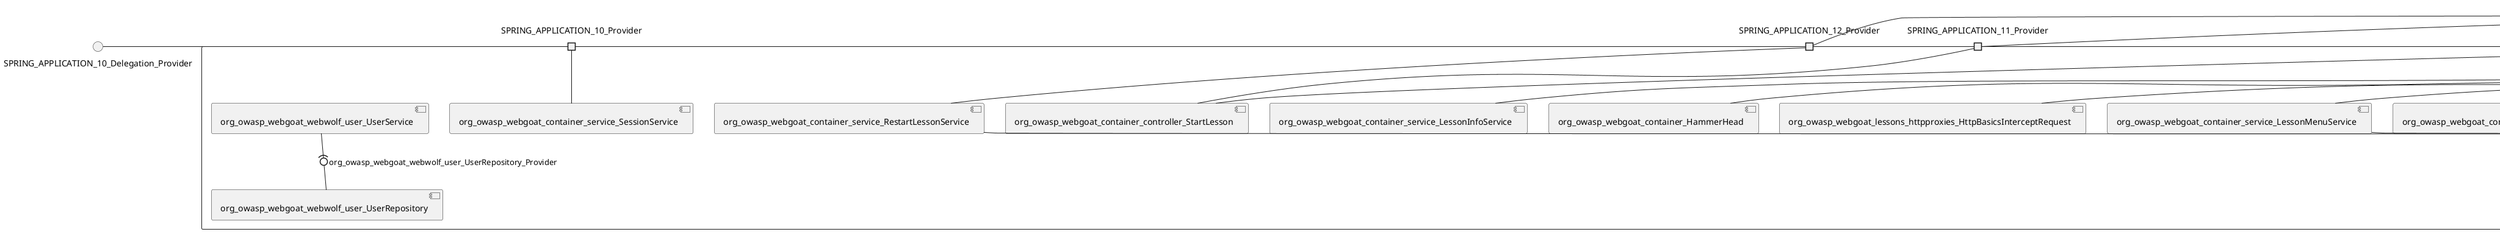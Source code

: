 @startuml
skinparam fixCircleLabelOverlapping true
skinparam componentStyle uml2
() SPRING_APPLICATION_10_Delegation_Provider
() SPRING_APPLICATION_11_Delegation_Provider
() SPRING_APPLICATION_12_Delegation_Provider
() SPRING_APPLICATION_13_Delegation_Provider
() SPRING_APPLICATION_14_Delegation_Provider
() SPRING_APPLICATION_15_Delegation_Provider
() SPRING_APPLICATION_16_Delegation_Provider
() SPRING_APPLICATION_2_Delegation_Provider
() SPRING_APPLICATION_3_Delegation_Provider
() SPRING_APPLICATION_4_Delegation_Provider
() SPRING_APPLICATION_5_Delegation_Provider
() SPRING_APPLICATION_6_Delegation_Provider
() SPRING_APPLICATION_7_Delegation_Provider
() SPRING_APPLICATION_8_Delegation_Provider
() SPRING_APPLICATION_9_Delegation_Provider
() SPRING_APPLICATION_BypassRestrictions_FieldRestrictions_POST_Delegation_Provider
() SPRING_APPLICATION_BypassRestrictions_frontendValidation_POST_Delegation_Provider
() SPRING_APPLICATION_ChromeDevTools_dummy_POST_Delegation_Provider
() SPRING_APPLICATION_ChromeDevTools_network_POST_Delegation_Provider
() SPRING_APPLICATION_CrossSiteScriptingStored_stored_xss_POST_Delegation_Provider
() SPRING_APPLICATION_CrossSiteScriptingStored_stored_xss_follow_up_POST_Delegation_Provider
() SPRING_APPLICATION_CrossSiteScripting_attack1_POST_Delegation_Provider
() SPRING_APPLICATION_CrossSiteScripting_attack3_POST_Delegation_Provider
() SPRING_APPLICATION_CrossSiteScripting_attack4_POST_Delegation_Provider
() SPRING_APPLICATION_CrossSiteScripting_attack5a_GET_Delegation_Provider
() SPRING_APPLICATION_CrossSiteScripting_attack6a_POST_Delegation_Provider
() SPRING_APPLICATION_CrossSiteScripting_dom_follow_up_POST_Delegation_Provider
() SPRING_APPLICATION_CrossSiteScripting_phone_home_xss_POST_Delegation_Provider
() SPRING_APPLICATION_CrossSiteScripting_quiz_GET_POST_Delegation_Provider
() SPRING_APPLICATION_Delegation_Provider
() SPRING_APPLICATION_GET_10_Delegation_Provider
() SPRING_APPLICATION_GET_11_Delegation_Provider
() SPRING_APPLICATION_GET_2_Delegation_Provider
() SPRING_APPLICATION_GET_3_Delegation_Provider
() SPRING_APPLICATION_GET_4_Delegation_Provider
() SPRING_APPLICATION_GET_5_Delegation_Provider
() SPRING_APPLICATION_GET_6_Delegation_Provider
() SPRING_APPLICATION_GET_7_Delegation_Provider
() SPRING_APPLICATION_GET_8_Delegation_Provider
() SPRING_APPLICATION_GET_9_Delegation_Provider
() SPRING_APPLICATION_GET_Delegation_Provider
() SPRING_APPLICATION_HtmlTampering_task_POST_Delegation_Provider
() SPRING_APPLICATION_HttpBasics_attack1_POST_Delegation_Provider
() SPRING_APPLICATION_HttpBasics_attack2_POST_Delegation_Provider
() SPRING_APPLICATION_IDOR_diff_attributes_POST_Delegation_Provider
() SPRING_APPLICATION_IDOR_login_POST_Delegation_Provider
() SPRING_APPLICATION_IDOR_profile_alt_path_POST_Delegation_Provider
() SPRING_APPLICATION_InsecureDeserialization_task_POST_Delegation_Provider
() SPRING_APPLICATION_InsecureLogin_Delegation_Provider
() SPRING_APPLICATION_JWT_decode_POST_Delegation_Provider
() SPRING_APPLICATION_JWT_jku_Delegation_Provider
() SPRING_APPLICATION_JWT_kid_Delegation_Provider
() SPRING_APPLICATION_JWT_quiz_GET_POST_Delegation_Provider
() SPRING_APPLICATION_JWT_refresh_Delegation_Provider
() SPRING_APPLICATION_JWT_secret_POST_Delegation_Provider
() SPRING_APPLICATION_JWT_votings_Delegation_Provider
() SPRING_APPLICATION_LogSpoofing_log_bleeding_POST_Delegation_Provider
() SPRING_APPLICATION_LogSpoofing_log_spoofing_POST_Delegation_Provider
() SPRING_APPLICATION_POST_10_Delegation_Provider
() SPRING_APPLICATION_POST_11_Delegation_Provider
() SPRING_APPLICATION_POST_12_Delegation_Provider
() SPRING_APPLICATION_POST_13_Delegation_Provider
() SPRING_APPLICATION_POST_14_Delegation_Provider
() SPRING_APPLICATION_POST_15_Delegation_Provider
() SPRING_APPLICATION_POST_16_Delegation_Provider
() SPRING_APPLICATION_POST_17_Delegation_Provider
() SPRING_APPLICATION_POST_18_Delegation_Provider
() SPRING_APPLICATION_POST_2_Delegation_Provider
() SPRING_APPLICATION_POST_3_Delegation_Provider
() SPRING_APPLICATION_POST_4_Delegation_Provider
() SPRING_APPLICATION_POST_5_Delegation_Provider
() SPRING_APPLICATION_POST_6_Delegation_Provider
() SPRING_APPLICATION_POST_7_Delegation_Provider
() SPRING_APPLICATION_POST_8_Delegation_Provider
() SPRING_APPLICATION_POST_9_Delegation_Provider
() SPRING_APPLICATION_POST_Delegation_Provider
() SPRING_APPLICATION_PUT_Delegation_Provider
() SPRING_APPLICATION_PasswordReset_ForgotPassword_create_password_reset_link_POST_Delegation_Provider
() SPRING_APPLICATION_PasswordReset_SecurityQuestions_POST_Delegation_Provider
() SPRING_APPLICATION_PasswordReset_reset_Delegation_Provider
() SPRING_APPLICATION_PasswordReset_simple_mail_reset_POST_Delegation_Provider
() SPRING_APPLICATION_PathTraversal_profile_picture_GET_Delegation_Provider
() SPRING_APPLICATION_PathTraversal_profile_picture_fix_GET_Delegation_Provider
() SPRING_APPLICATION_PathTraversal_profile_upload_POST_Delegation_Provider
() SPRING_APPLICATION_PathTraversal_profile_upload_fix_POST_Delegation_Provider
() SPRING_APPLICATION_PathTraversal_profile_upload_remove_user_input_POST_Delegation_Provider
() SPRING_APPLICATION_PathTraversal_random_POST_Delegation_Provider
() SPRING_APPLICATION_PathTraversal_random_picture_GET_Delegation_Provider
() SPRING_APPLICATION_PathTraversal_zip_slip_Delegation_Provider
() SPRING_APPLICATION_SSRF_task1_POST_Delegation_Provider
() SPRING_APPLICATION_SSRF_task2_POST_Delegation_Provider
() SPRING_APPLICATION_SecurePasswords_assignment_POST_Delegation_Provider
() SPRING_APPLICATION_SqlInjectionAdvanced_attack6a_POST_Delegation_Provider
() SPRING_APPLICATION_SqlInjectionAdvanced_attack6b_POST_Delegation_Provider
() SPRING_APPLICATION_SqlInjectionAdvanced_challenge_Login_POST_Delegation_Provider
() SPRING_APPLICATION_SqlInjectionAdvanced_challenge_PUT_Delegation_Provider
() SPRING_APPLICATION_SqlInjectionAdvanced_quiz_GET_POST_Delegation_Provider
() SPRING_APPLICATION_SqlInjectionMitigations_attack10a_POST_Delegation_Provider
() SPRING_APPLICATION_SqlInjectionMitigations_attack10b_POST_Delegation_Provider
() SPRING_APPLICATION_SqlInjectionMitigations_attack12a_POST_Delegation_Provider
() SPRING_APPLICATION_SqlInjectionMitigations_servers_GET_Delegation_Provider
() SPRING_APPLICATION_SqlInjection_assignment5a_POST_Delegation_Provider
() SPRING_APPLICATION_SqlInjection_assignment5b_POST_Delegation_Provider
() SPRING_APPLICATION_SqlInjection_attack10_POST_Delegation_Provider
() SPRING_APPLICATION_SqlInjection_attack2_POST_Delegation_Provider
() SPRING_APPLICATION_SqlInjection_attack3_POST_Delegation_Provider
() SPRING_APPLICATION_SqlInjection_attack4_POST_Delegation_Provider
() SPRING_APPLICATION_SqlInjection_attack5_POST_Delegation_Provider
() SPRING_APPLICATION_SqlInjection_attack8_POST_Delegation_Provider
() SPRING_APPLICATION_SqlInjection_attack9_POST_Delegation_Provider
() SPRING_APPLICATION_SqlOnlyInputValidationOnKeywords_attack_POST_Delegation_Provider
() SPRING_APPLICATION_SqlOnlyInputValidation_attack_POST_Delegation_Provider
() SPRING_APPLICATION_VulnerableComponents_attack1_POST_Delegation_Provider
() SPRING_APPLICATION_WebWolf_GET_Delegation_Provider
() SPRING_APPLICATION_WebWolf_landing_Delegation_Provider
() SPRING_APPLICATION_WebWolf_mail_Delegation_Provider
() SPRING_APPLICATION_challenge_1_POST_Delegation_Provider
() SPRING_APPLICATION_challenge_5_POST_Delegation_Provider
() SPRING_APPLICATION_challenge_7_Delegation_Provider
() SPRING_APPLICATION_challenge_8_Delegation_Provider
() SPRING_APPLICATION_challenge_logo_Delegation_Provider
() SPRING_APPLICATION_cia_quiz_GET_POST_Delegation_Provider
() SPRING_APPLICATION_clientSideFiltering_attack1_POST_Delegation_Provider
() SPRING_APPLICATION_clientSideFiltering_challenge_store_coupons_GET_Delegation_Provider
() SPRING_APPLICATION_clientSideFiltering_getItForFree_POST_Delegation_Provider
() SPRING_APPLICATION_clientSideFiltering_salaries_GET_Delegation_Provider
() SPRING_APPLICATION_crypto_encoding_basic_auth_POST_Delegation_Provider
() SPRING_APPLICATION_crypto_encoding_xor_POST_Delegation_Provider
() SPRING_APPLICATION_crypto_hashing_POST_Delegation_Provider
() SPRING_APPLICATION_crypto_secure_defaults_POST_Delegation_Provider
() SPRING_APPLICATION_crypto_signing_verify_POST_Delegation_Provider
() SPRING_APPLICATION_csrf_feedback_message_POST_Delegation_Provider
() SPRING_APPLICATION_csrf_review_POST_Delegation_Provider
() SPRING_APPLICATION_files_GET_Delegation_Provider
() SPRING_APPLICATION_fileupload_POST_Delegation_Provider
() SPRING_APPLICATION_jwt_Delegation_Provider
() SPRING_APPLICATION_landing_Delegation_Provider
() SPRING_APPLICATION_lesson_template_Delegation_Provider
() SPRING_APPLICATION_login_oauth_mvc_GET_Delegation_Provider
() SPRING_APPLICATION_mail_DELETE_GET_POST_Delegation_Provider
() SPRING_APPLICATION_register_mvc_POST_Delegation_Provider
() SPRING_APPLICATION_registration_GET_Delegation_Provider
() SPRING_APPLICATION_requests_GET_Delegation_Provider
() SPRING_APPLICATION_scoreboard_data_GET_Delegation_Provider
() SPRING_APPLICATION_server_directory_GET_Delegation_Provider
() SPRING_APPLICATION_service_debug_labels_mvc_Delegation_Provider
() SPRING_APPLICATION_service_lessonoverview_mvc_Delegation_Provider
() SPRING_APPLICATION_xxe_comments_GET_Delegation_Provider
rectangle System {
[org_owasp_webgoat_container_HammerHead] [[webgoat-webgoat.repository#_EUyLSk4aEe-JDIL3HMVwCQ]]
[org_owasp_webgoat_container_WebWolfRedirect] [[webgoat-webgoat.repository#_EUyLSk4aEe-JDIL3HMVwCQ]]
[org_owasp_webgoat_container_controller_StartLesson] [[webgoat-webgoat.repository#_EUyLSk4aEe-JDIL3HMVwCQ]]
[org_owasp_webgoat_container_controller_Welcome] [[webgoat-webgoat.repository#_EUyLSk4aEe-JDIL3HMVwCQ]]
[org_owasp_webgoat_container_i18n_PluginMessages_Provider] [[webgoat-webgoat.repository#_EUyLSk4aEe-JDIL3HMVwCQ]]
[org_owasp_webgoat_container_report_ReportCardController] [[webgoat-webgoat.repository#_EUyLSk4aEe-JDIL3HMVwCQ]]
[org_owasp_webgoat_container_service_EnvironmentService] [[webgoat-webgoat.repository#_EUyLSk4aEe-JDIL3HMVwCQ]]
[org_owasp_webgoat_container_service_HintService] [[webgoat-webgoat.repository#_EUyLSk4aEe-JDIL3HMVwCQ]]
[org_owasp_webgoat_container_service_LabelDebugService] [[webgoat-webgoat.repository#_EUyLSk4aEe-JDIL3HMVwCQ]]
[org_owasp_webgoat_container_service_LabelService] [[webgoat-webgoat.repository#_EUyLSk4aEe-JDIL3HMVwCQ]]
[org_owasp_webgoat_container_service_LessonInfoService] [[webgoat-webgoat.repository#_EUyLSk4aEe-JDIL3HMVwCQ]]
[org_owasp_webgoat_container_service_LessonMenuService] [[webgoat-webgoat.repository#_EUyLSk4aEe-JDIL3HMVwCQ]]
[org_owasp_webgoat_container_service_LessonProgressService] [[webgoat-webgoat.repository#_EUyLSk4aEe-JDIL3HMVwCQ]]
[org_owasp_webgoat_container_service_LessonTitleService] [[webgoat-webgoat.repository#_EUyLSk4aEe-JDIL3HMVwCQ]]
[org_owasp_webgoat_container_service_RestartLessonService] [[webgoat-webgoat.repository#_EUyLSk4aEe-JDIL3HMVwCQ]]
[org_owasp_webgoat_container_service_SessionService] [[webgoat-webgoat.repository#_EUyLSk4aEe-JDIL3HMVwCQ]]
[org_owasp_webgoat_container_session_UserSessionData_Provider] [[webgoat-webgoat.repository#_EUyLSk4aEe-JDIL3HMVwCQ]]
[org_owasp_webgoat_container_session_WebSession_Provider] [[webgoat-webgoat.repository#_EUyLSk4aEe-JDIL3HMVwCQ]]
[org_owasp_webgoat_container_users_RegistrationController] [[webgoat-webgoat.repository#_EUyLSk4aEe-JDIL3HMVwCQ]]
[org_owasp_webgoat_container_users_Scoreboard] [[webgoat-webgoat.repository#_EUyLSk4aEe-JDIL3HMVwCQ]]
[org_owasp_webgoat_container_users_UserProgressRepository] [[webgoat-webgoat.repository#_EUyLSk4aEe-JDIL3HMVwCQ]]
[org_owasp_webgoat_container_users_UserRepository] [[webgoat-webgoat.repository#_EUyLSk4aEe-JDIL3HMVwCQ]]
[org_owasp_webgoat_container_users_UserService] [[webgoat-webgoat.repository#_EUyLSk4aEe-JDIL3HMVwCQ]]
[org_owasp_webgoat_lessons_authbypass_VerifyAccount] [[webgoat-webgoat.repository#_EUyLSk4aEe-JDIL3HMVwCQ]]
[org_owasp_webgoat_lessons_bypassrestrictions_BypassRestrictionsFieldRestrictions] [[webgoat-webgoat.repository#_EUyLSk4aEe-JDIL3HMVwCQ]]
[org_owasp_webgoat_lessons_bypassrestrictions_BypassRestrictionsFrontendValidation] [[webgoat-webgoat.repository#_EUyLSk4aEe-JDIL3HMVwCQ]]
[org_owasp_webgoat_lessons_challenges_FlagController] [[webgoat-webgoat.repository#_EUyLSk4aEe-JDIL3HMVwCQ]]
[org_owasp_webgoat_lessons_challenges_challenge1_Assignment1] [[webgoat-webgoat.repository#_EUyLSk4aEe-JDIL3HMVwCQ]]
[org_owasp_webgoat_lessons_challenges_challenge1_ImageServlet] [[webgoat-webgoat.repository#_EUyLSk4aEe-JDIL3HMVwCQ]]
[org_owasp_webgoat_lessons_challenges_challenge5_Assignment5] [[webgoat-webgoat.repository#_EUyLSk4aEe-JDIL3HMVwCQ]]
[org_owasp_webgoat_lessons_challenges_challenge7_Assignment7] [[webgoat-webgoat.repository#_EUyLSk4aEe-JDIL3HMVwCQ]]
[org_owasp_webgoat_lessons_challenges_challenge8_Assignment8] [[webgoat-webgoat.repository#_EUyLSk4aEe-JDIL3HMVwCQ]]
[org_owasp_webgoat_lessons_chromedevtools_NetworkDummy] [[webgoat-webgoat.repository#_EUyLSk4aEe-JDIL3HMVwCQ]]
[org_owasp_webgoat_lessons_chromedevtools_NetworkLesson] [[webgoat-webgoat.repository#_EUyLSk4aEe-JDIL3HMVwCQ]]
[org_owasp_webgoat_lessons_cia_CIAQuiz] [[webgoat-webgoat.repository#_EUyLSk4aEe-JDIL3HMVwCQ]]
[org_owasp_webgoat_lessons_clientsidefiltering_ClientSideFilteringAssignment] [[webgoat-webgoat.repository#_EUyLSk4aEe-JDIL3HMVwCQ]]
[org_owasp_webgoat_lessons_clientsidefiltering_ClientSideFilteringFreeAssignment] [[webgoat-webgoat.repository#_EUyLSk4aEe-JDIL3HMVwCQ]]
[org_owasp_webgoat_lessons_clientsidefiltering_Salaries] [[webgoat-webgoat.repository#_EUyLSk4aEe-JDIL3HMVwCQ]]
[org_owasp_webgoat_lessons_clientsidefiltering_ShopEndpoint] [[webgoat-webgoat.repository#_EUyLSk4aEe-JDIL3HMVwCQ]]
[org_owasp_webgoat_lessons_cryptography_EncodingAssignment] [[webgoat-webgoat.repository#_EUyLSk4aEe-JDIL3HMVwCQ]]
[org_owasp_webgoat_lessons_cryptography_HashingAssignment] [[webgoat-webgoat.repository#_EUyLSk4aEe-JDIL3HMVwCQ]]
[org_owasp_webgoat_lessons_cryptography_SecureDefaultsAssignment] [[webgoat-webgoat.repository#_EUyLSk4aEe-JDIL3HMVwCQ]]
[org_owasp_webgoat_lessons_cryptography_SigningAssignment] [[webgoat-webgoat.repository#_EUyLSk4aEe-JDIL3HMVwCQ]]
[org_owasp_webgoat_lessons_cryptography_XOREncodingAssignment] [[webgoat-webgoat.repository#_EUyLSk4aEe-JDIL3HMVwCQ]]
[org_owasp_webgoat_lessons_csrf_CSRFConfirmFlag1] [[webgoat-webgoat.repository#_EUyLSk4aEe-JDIL3HMVwCQ]]
[org_owasp_webgoat_lessons_csrf_CSRFFeedback] [[webgoat-webgoat.repository#_EUyLSk4aEe-JDIL3HMVwCQ]]
[org_owasp_webgoat_lessons_csrf_CSRFGetFlag] [[webgoat-webgoat.repository#_EUyLSk4aEe-JDIL3HMVwCQ]]
[org_owasp_webgoat_lessons_csrf_CSRFLogin] [[webgoat-webgoat.repository#_EUyLSk4aEe-JDIL3HMVwCQ]]
[org_owasp_webgoat_lessons_csrf_ForgedReviews] [[webgoat-webgoat.repository#_EUyLSk4aEe-JDIL3HMVwCQ]]
[org_owasp_webgoat_lessons_csrf_ObjectMapper_Provider] [[webgoat-webgoat.repository#_EUyLSk4aEe-JDIL3HMVwCQ]]
[org_owasp_webgoat_lessons_deserialization_InsecureDeserializationTask] [[webgoat-webgoat.repository#_EUyLSk4aEe-JDIL3HMVwCQ]]
[org_owasp_webgoat_lessons_hijacksession_HijackSessionAssignment] [[webgoat-webgoat.repository#_EUyLSk4aEe-JDIL3HMVwCQ]]
[org_owasp_webgoat_lessons_hijacksession_cas_HijackSessionAuthenticationProvider] [[webgoat-webgoat.repository#_EUyLSk4aEe-JDIL3HMVwCQ]]
[org_owasp_webgoat_lessons_htmltampering_HtmlTamperingTask] [[webgoat-webgoat.repository#_EUyLSk4aEe-JDIL3HMVwCQ]]
[org_owasp_webgoat_lessons_httpbasics_HttpBasicsLesson] [[webgoat-webgoat.repository#_EUyLSk4aEe-JDIL3HMVwCQ]]
[org_owasp_webgoat_lessons_httpbasics_HttpBasicsQuiz] [[webgoat-webgoat.repository#_EUyLSk4aEe-JDIL3HMVwCQ]]
[org_owasp_webgoat_lessons_httpproxies_HttpBasicsInterceptRequest] [[webgoat-webgoat.repository#_EUyLSk4aEe-JDIL3HMVwCQ]]
[org_owasp_webgoat_lessons_idor_IDORDiffAttributes] [[webgoat-webgoat.repository#_EUyLSk4aEe-JDIL3HMVwCQ]]
[org_owasp_webgoat_lessons_idor_IDOREditOtherProfile] [[webgoat-webgoat.repository#_EUyLSk4aEe-JDIL3HMVwCQ]]
[org_owasp_webgoat_lessons_idor_IDORLogin] [[webgoat-webgoat.repository#_EUyLSk4aEe-JDIL3HMVwCQ]]
[org_owasp_webgoat_lessons_idor_IDORViewOtherProfile] [[webgoat-webgoat.repository#_EUyLSk4aEe-JDIL3HMVwCQ]]
[org_owasp_webgoat_lessons_idor_IDORViewOwnProfile] [[webgoat-webgoat.repository#_EUyLSk4aEe-JDIL3HMVwCQ]]
[org_owasp_webgoat_lessons_idor_IDORViewOwnProfileAltUrl] [[webgoat-webgoat.repository#_EUyLSk4aEe-JDIL3HMVwCQ]]
[org_owasp_webgoat_lessons_insecurelogin_InsecureLoginTask] [[webgoat-webgoat.repository#_EUyLSk4aEe-JDIL3HMVwCQ]]
[org_owasp_webgoat_lessons_jwt_JWTDecodeEndpoint] [[webgoat-webgoat.repository#_EUyLSk4aEe-JDIL3HMVwCQ]]
[org_owasp_webgoat_lessons_jwt_JWTQuiz] [[webgoat-webgoat.repository#_EUyLSk4aEe-JDIL3HMVwCQ]]
[org_owasp_webgoat_lessons_jwt_JWTRefreshEndpoint] [[webgoat-webgoat.repository#_EUyLSk4aEe-JDIL3HMVwCQ]]
[org_owasp_webgoat_lessons_jwt_JWTSecretKeyEndpoint] [[webgoat-webgoat.repository#_EUyLSk4aEe-JDIL3HMVwCQ]]
[org_owasp_webgoat_lessons_jwt_JWTVotesEndpoint] [[webgoat-webgoat.repository#_EUyLSk4aEe-JDIL3HMVwCQ]]
[org_owasp_webgoat_lessons_jwt_claimmisuse_JWTHeaderJKUEndpoint] [[webgoat-webgoat.repository#_EUyLSk4aEe-JDIL3HMVwCQ]]
[org_owasp_webgoat_lessons_jwt_claimmisuse_JWTHeaderKIDEndpoint] [[webgoat-webgoat.repository#_EUyLSk4aEe-JDIL3HMVwCQ]]
[org_owasp_webgoat_lessons_lessontemplate_SampleAttack] [[webgoat-webgoat.repository#_EUyLSk4aEe-JDIL3HMVwCQ]]
[org_owasp_webgoat_lessons_logging_LogBleedingTask] [[webgoat-webgoat.repository#_EUyLSk4aEe-JDIL3HMVwCQ]]
[org_owasp_webgoat_lessons_logging_LogSpoofingTask] [[webgoat-webgoat.repository#_EUyLSk4aEe-JDIL3HMVwCQ]]
[org_owasp_webgoat_lessons_missingac_MissingFunctionACHiddenMenus] [[webgoat-webgoat.repository#_EUyLSk4aEe-JDIL3HMVwCQ]]
[org_owasp_webgoat_lessons_missingac_MissingFunctionACUsers] [[webgoat-webgoat.repository#_EUyLSk4aEe-JDIL3HMVwCQ]]
[org_owasp_webgoat_lessons_missingac_MissingFunctionACYourHash] [[webgoat-webgoat.repository#_EUyLSk4aEe-JDIL3HMVwCQ]]
[org_owasp_webgoat_lessons_missingac_MissingFunctionACYourHashAdmin] [[webgoat-webgoat.repository#_EUyLSk4aEe-JDIL3HMVwCQ]]
[org_owasp_webgoat_lessons_passwordreset_QuestionsAssignment] [[webgoat-webgoat.repository#_EUyLSk4aEe-JDIL3HMVwCQ]]
[org_owasp_webgoat_lessons_passwordreset_ResetLinkAssignment] [[webgoat-webgoat.repository#_EUyLSk4aEe-JDIL3HMVwCQ]]
[org_owasp_webgoat_lessons_passwordreset_ResetLinkAssignmentForgotPassword] [[webgoat-webgoat.repository#_EUyLSk4aEe-JDIL3HMVwCQ]]
[org_owasp_webgoat_lessons_passwordreset_SecurityQuestionAssignment] [[webgoat-webgoat.repository#_EUyLSk4aEe-JDIL3HMVwCQ]]
[org_owasp_webgoat_lessons_passwordreset_SimpleMailAssignment] [[webgoat-webgoat.repository#_EUyLSk4aEe-JDIL3HMVwCQ]]
[org_owasp_webgoat_lessons_passwordreset_TriedQuestions] [[webgoat-webgoat.repository#_EUyLSk4aEe-JDIL3HMVwCQ]]
[org_owasp_webgoat_lessons_pathtraversal_ProfileUpload] [[webgoat-webgoat.repository#_EUyLSk4aEe-JDIL3HMVwCQ]]
[org_owasp_webgoat_lessons_pathtraversal_ProfileUploadFix] [[webgoat-webgoat.repository#_EUyLSk4aEe-JDIL3HMVwCQ]]
[org_owasp_webgoat_lessons_pathtraversal_ProfileUploadRemoveUserInput] [[webgoat-webgoat.repository#_EUyLSk4aEe-JDIL3HMVwCQ]]
[org_owasp_webgoat_lessons_pathtraversal_ProfileUploadRetrieval] [[webgoat-webgoat.repository#_EUyLSk4aEe-JDIL3HMVwCQ]]
[org_owasp_webgoat_lessons_pathtraversal_ProfileZipSlip] [[webgoat-webgoat.repository#_EUyLSk4aEe-JDIL3HMVwCQ]]
[org_owasp_webgoat_lessons_securepasswords_SecurePasswordsAssignment] [[webgoat-webgoat.repository#_EUyLSk4aEe-JDIL3HMVwCQ]]
[org_owasp_webgoat_lessons_spoofcookie_SpoofCookieAssignment] [[webgoat-webgoat.repository#_EUyLSk4aEe-JDIL3HMVwCQ]]
[org_owasp_webgoat_lessons_sqlinjection_advanced_SqlInjectionChallenge] [[webgoat-webgoat.repository#_EUyLSk4aEe-JDIL3HMVwCQ]]
[org_owasp_webgoat_lessons_sqlinjection_advanced_SqlInjectionChallengeLogin] [[webgoat-webgoat.repository#_EUyLSk4aEe-JDIL3HMVwCQ]]
[org_owasp_webgoat_lessons_sqlinjection_advanced_SqlInjectionLesson6a] [[webgoat-webgoat.repository#_EUyLSk4aEe-JDIL3HMVwCQ]]
[org_owasp_webgoat_lessons_sqlinjection_advanced_SqlInjectionLesson6b] [[webgoat-webgoat.repository#_EUyLSk4aEe-JDIL3HMVwCQ]]
[org_owasp_webgoat_lessons_sqlinjection_advanced_SqlInjectionQuiz] [[webgoat-webgoat.repository#_EUyLSk4aEe-JDIL3HMVwCQ]]
[org_owasp_webgoat_lessons_sqlinjection_introduction_SqlInjectionLesson10] [[webgoat-webgoat.repository#_EUyLSk4aEe-JDIL3HMVwCQ]]
[org_owasp_webgoat_lessons_sqlinjection_introduction_SqlInjectionLesson2] [[webgoat-webgoat.repository#_EUyLSk4aEe-JDIL3HMVwCQ]]
[org_owasp_webgoat_lessons_sqlinjection_introduction_SqlInjectionLesson3] [[webgoat-webgoat.repository#_EUyLSk4aEe-JDIL3HMVwCQ]]
[org_owasp_webgoat_lessons_sqlinjection_introduction_SqlInjectionLesson4] [[webgoat-webgoat.repository#_EUyLSk4aEe-JDIL3HMVwCQ]]
[org_owasp_webgoat_lessons_sqlinjection_introduction_SqlInjectionLesson5] [[webgoat-webgoat.repository#_EUyLSk4aEe-JDIL3HMVwCQ]]
[org_owasp_webgoat_lessons_sqlinjection_introduction_SqlInjectionLesson5a] [[webgoat-webgoat.repository#_EUyLSk4aEe-JDIL3HMVwCQ]]
[org_owasp_webgoat_lessons_sqlinjection_introduction_SqlInjectionLesson5b] [[webgoat-webgoat.repository#_EUyLSk4aEe-JDIL3HMVwCQ]]
[org_owasp_webgoat_lessons_sqlinjection_introduction_SqlInjectionLesson8] [[webgoat-webgoat.repository#_EUyLSk4aEe-JDIL3HMVwCQ]]
[org_owasp_webgoat_lessons_sqlinjection_introduction_SqlInjectionLesson9] [[webgoat-webgoat.repository#_EUyLSk4aEe-JDIL3HMVwCQ]]
[org_owasp_webgoat_lessons_sqlinjection_mitigation_Servers] [[webgoat-webgoat.repository#_EUyLSk4aEe-JDIL3HMVwCQ]]
[org_owasp_webgoat_lessons_sqlinjection_mitigation_SqlInjectionLesson10a] [[webgoat-webgoat.repository#_EUyLSk4aEe-JDIL3HMVwCQ]]
[org_owasp_webgoat_lessons_sqlinjection_mitigation_SqlInjectionLesson10b] [[webgoat-webgoat.repository#_EUyLSk4aEe-JDIL3HMVwCQ]]
[org_owasp_webgoat_lessons_sqlinjection_mitigation_SqlInjectionLesson13] [[webgoat-webgoat.repository#_EUyLSk4aEe-JDIL3HMVwCQ]]
[org_owasp_webgoat_lessons_sqlinjection_mitigation_SqlOnlyInputValidation] [[webgoat-webgoat.repository#_EUyLSk4aEe-JDIL3HMVwCQ]]
[org_owasp_webgoat_lessons_sqlinjection_mitigation_SqlOnlyInputValidationOnKeywords] [[webgoat-webgoat.repository#_EUyLSk4aEe-JDIL3HMVwCQ]]
[org_owasp_webgoat_lessons_ssrf_SSRFTask1] [[webgoat-webgoat.repository#_EUyLSk4aEe-JDIL3HMVwCQ]]
[org_owasp_webgoat_lessons_ssrf_SSRFTask2] [[webgoat-webgoat.repository#_EUyLSk4aEe-JDIL3HMVwCQ]]
[org_owasp_webgoat_lessons_vulnerablecomponents_VulnerableComponentsLesson] [[webgoat-webgoat.repository#_EUyLSk4aEe-JDIL3HMVwCQ]]
[org_owasp_webgoat_lessons_webwolfintroduction_LandingAssignment] [[webgoat-webgoat.repository#_EUyLSk4aEe-JDIL3HMVwCQ]]
[org_owasp_webgoat_lessons_webwolfintroduction_MailAssignment] [[webgoat-webgoat.repository#_EUyLSk4aEe-JDIL3HMVwCQ]]
[org_owasp_webgoat_lessons_xss_CrossSiteScriptingLesson1] [[webgoat-webgoat.repository#_EUyLSk4aEe-JDIL3HMVwCQ]]
[org_owasp_webgoat_lessons_xss_CrossSiteScriptingLesson3] [[webgoat-webgoat.repository#_EUyLSk4aEe-JDIL3HMVwCQ]]
[org_owasp_webgoat_lessons_xss_CrossSiteScriptingLesson4] [[webgoat-webgoat.repository#_EUyLSk4aEe-JDIL3HMVwCQ]]
[org_owasp_webgoat_lessons_xss_CrossSiteScriptingLesson5a] [[webgoat-webgoat.repository#_EUyLSk4aEe-JDIL3HMVwCQ]]
[org_owasp_webgoat_lessons_xss_CrossSiteScriptingLesson6a] [[webgoat-webgoat.repository#_EUyLSk4aEe-JDIL3HMVwCQ]]
[org_owasp_webgoat_lessons_xss_CrossSiteScriptingQuiz] [[webgoat-webgoat.repository#_EUyLSk4aEe-JDIL3HMVwCQ]]
[org_owasp_webgoat_lessons_xss_DOMCrossSiteScripting] [[webgoat-webgoat.repository#_EUyLSk4aEe-JDIL3HMVwCQ]]
[org_owasp_webgoat_lessons_xss_DOMCrossSiteScriptingVerifier] [[webgoat-webgoat.repository#_EUyLSk4aEe-JDIL3HMVwCQ]]
[org_owasp_webgoat_lessons_xss_stored_StoredCrossSiteScriptingVerifier] [[webgoat-webgoat.repository#_EUyLSk4aEe-JDIL3HMVwCQ]]
[org_owasp_webgoat_lessons_xss_stored_StoredXssComments] [[webgoat-webgoat.repository#_EUyLSk4aEe-JDIL3HMVwCQ]]
[org_owasp_webgoat_lessons_xxe_BlindSendFileAssignment] [[webgoat-webgoat.repository#_EUyLSk4aEe-JDIL3HMVwCQ]]
[org_owasp_webgoat_lessons_xxe_CommentsCache] [[webgoat-webgoat.repository#_EUyLSk4aEe-JDIL3HMVwCQ]]
[org_owasp_webgoat_lessons_xxe_CommentsEndpoint] [[webgoat-webgoat.repository#_EUyLSk4aEe-JDIL3HMVwCQ]]
[org_owasp_webgoat_lessons_xxe_ContentTypeAssignment] [[webgoat-webgoat.repository#_EUyLSk4aEe-JDIL3HMVwCQ]]
[org_owasp_webgoat_lessons_xxe_SimpleXXE] [[webgoat-webgoat.repository#_EUyLSk4aEe-JDIL3HMVwCQ]]
[org_owasp_webgoat_webwolf_FileServer] [[webgoat-webgoat.repository#_EUyLSk4aEe-JDIL3HMVwCQ]]
[org_owasp_webgoat_webwolf_jwt_JWTController] [[webgoat-webgoat.repository#_EUyLSk4aEe-JDIL3HMVwCQ]]
[org_owasp_webgoat_webwolf_mailbox_MailboxController] [[webgoat-webgoat.repository#_EUyLSk4aEe-JDIL3HMVwCQ]]
[org_owasp_webgoat_webwolf_mailbox_MailboxRepository] [[webgoat-webgoat.repository#_EUyLSk4aEe-JDIL3HMVwCQ]]
[org_owasp_webgoat_webwolf_requests_LandingPage] [[webgoat-webgoat.repository#_EUyLSk4aEe-JDIL3HMVwCQ]]
[org_owasp_webgoat_webwolf_requests_Requests] [[webgoat-webgoat.repository#_EUyLSk4aEe-JDIL3HMVwCQ]]
[org_owasp_webgoat_webwolf_user_UserRepository] [[webgoat-webgoat.repository#_EUyLSk4aEe-JDIL3HMVwCQ]]
[org_owasp_webgoat_webwolf_user_UserService] [[webgoat-webgoat.repository#_EUyLSk4aEe-JDIL3HMVwCQ]]
port SPRING_APPLICATION_10_Provider
SPRING_APPLICATION_10_Delegation_Provider - SPRING_APPLICATION_10_Provider
SPRING_APPLICATION_10_Provider - [org_owasp_webgoat_container_service_SessionService]
port SPRING_APPLICATION_11_Provider
SPRING_APPLICATION_11_Delegation_Provider - SPRING_APPLICATION_11_Provider
SPRING_APPLICATION_11_Provider - [org_owasp_webgoat_container_controller_StartLesson]
port SPRING_APPLICATION_12_Provider
SPRING_APPLICATION_12_Delegation_Provider - SPRING_APPLICATION_12_Provider
SPRING_APPLICATION_12_Provider - [org_owasp_webgoat_container_service_RestartLessonService]
port SPRING_APPLICATION_13_Provider
SPRING_APPLICATION_13_Delegation_Provider - SPRING_APPLICATION_13_Provider
SPRING_APPLICATION_13_Provider - [org_owasp_webgoat_container_service_LessonInfoService]
port SPRING_APPLICATION_14_Provider
SPRING_APPLICATION_14_Delegation_Provider - SPRING_APPLICATION_14_Provider
SPRING_APPLICATION_14_Provider - [org_owasp_webgoat_container_controller_StartLesson]
port SPRING_APPLICATION_15_Provider
SPRING_APPLICATION_15_Delegation_Provider - SPRING_APPLICATION_15_Provider
SPRING_APPLICATION_15_Provider - [org_owasp_webgoat_container_service_LabelDebugService]
port SPRING_APPLICATION_16_Provider
SPRING_APPLICATION_16_Delegation_Provider - SPRING_APPLICATION_16_Provider
SPRING_APPLICATION_16_Provider - [org_owasp_webgoat_container_HammerHead]
port SPRING_APPLICATION_2_Provider
SPRING_APPLICATION_2_Delegation_Provider - SPRING_APPLICATION_2_Provider
SPRING_APPLICATION_2_Provider - [org_owasp_webgoat_lessons_cryptography_HashingAssignment]
port SPRING_APPLICATION_3_Provider
SPRING_APPLICATION_3_Delegation_Provider - SPRING_APPLICATION_3_Provider
SPRING_APPLICATION_3_Provider - [org_owasp_webgoat_lessons_httpproxies_HttpBasicsInterceptRequest]
port SPRING_APPLICATION_4_Provider
SPRING_APPLICATION_4_Delegation_Provider - SPRING_APPLICATION_4_Provider
SPRING_APPLICATION_4_Provider - [org_owasp_webgoat_container_service_LessonMenuService]
port SPRING_APPLICATION_5_Provider
SPRING_APPLICATION_5_Delegation_Provider - SPRING_APPLICATION_5_Provider
SPRING_APPLICATION_5_Provider - [org_owasp_webgoat_container_service_LessonTitleService]
port SPRING_APPLICATION_6_Provider
SPRING_APPLICATION_6_Delegation_Provider - SPRING_APPLICATION_6_Provider
SPRING_APPLICATION_6_Provider - [org_owasp_webgoat_lessons_xxe_SimpleXXE]
port SPRING_APPLICATION_7_Provider
SPRING_APPLICATION_7_Delegation_Provider - SPRING_APPLICATION_7_Provider
SPRING_APPLICATION_7_Provider - [org_owasp_webgoat_webwolf_FileServer]
port SPRING_APPLICATION_8_Provider
SPRING_APPLICATION_8_Delegation_Provider - SPRING_APPLICATION_8_Provider
SPRING_APPLICATION_8_Provider - [org_owasp_webgoat_lessons_jwt_JWTSecretKeyEndpoint]
port SPRING_APPLICATION_9_Provider
SPRING_APPLICATION_9_Delegation_Provider - SPRING_APPLICATION_9_Provider
SPRING_APPLICATION_9_Provider - [org_owasp_webgoat_lessons_cryptography_SigningAssignment]
port SPRING_APPLICATION_BypassRestrictions_FieldRestrictions_POST_Provider
SPRING_APPLICATION_BypassRestrictions_FieldRestrictions_POST_Delegation_Provider - SPRING_APPLICATION_BypassRestrictions_FieldRestrictions_POST_Provider
SPRING_APPLICATION_BypassRestrictions_FieldRestrictions_POST_Provider - [org_owasp_webgoat_lessons_bypassrestrictions_BypassRestrictionsFieldRestrictions]
port SPRING_APPLICATION_BypassRestrictions_frontendValidation_POST_Provider
SPRING_APPLICATION_BypassRestrictions_frontendValidation_POST_Delegation_Provider - SPRING_APPLICATION_BypassRestrictions_frontendValidation_POST_Provider
SPRING_APPLICATION_BypassRestrictions_frontendValidation_POST_Provider - [org_owasp_webgoat_lessons_bypassrestrictions_BypassRestrictionsFrontendValidation]
port SPRING_APPLICATION_ChromeDevTools_dummy_POST_Provider
SPRING_APPLICATION_ChromeDevTools_dummy_POST_Delegation_Provider - SPRING_APPLICATION_ChromeDevTools_dummy_POST_Provider
SPRING_APPLICATION_ChromeDevTools_dummy_POST_Provider - [org_owasp_webgoat_lessons_chromedevtools_NetworkDummy]
port SPRING_APPLICATION_ChromeDevTools_network_POST_Provider
SPRING_APPLICATION_ChromeDevTools_network_POST_Delegation_Provider - SPRING_APPLICATION_ChromeDevTools_network_POST_Provider
SPRING_APPLICATION_ChromeDevTools_network_POST_Provider - [org_owasp_webgoat_lessons_chromedevtools_NetworkLesson]
port SPRING_APPLICATION_CrossSiteScriptingStored_stored_xss_POST_Provider
SPRING_APPLICATION_CrossSiteScriptingStored_stored_xss_POST_Delegation_Provider - SPRING_APPLICATION_CrossSiteScriptingStored_stored_xss_POST_Provider
SPRING_APPLICATION_CrossSiteScriptingStored_stored_xss_POST_Provider - [org_owasp_webgoat_lessons_xss_stored_StoredXssComments]
port SPRING_APPLICATION_CrossSiteScriptingStored_stored_xss_follow_up_POST_Provider
SPRING_APPLICATION_CrossSiteScriptingStored_stored_xss_follow_up_POST_Delegation_Provider - SPRING_APPLICATION_CrossSiteScriptingStored_stored_xss_follow_up_POST_Provider
SPRING_APPLICATION_CrossSiteScriptingStored_stored_xss_follow_up_POST_Provider - [org_owasp_webgoat_lessons_xss_stored_StoredCrossSiteScriptingVerifier]
port SPRING_APPLICATION_CrossSiteScripting_attack1_POST_Provider
SPRING_APPLICATION_CrossSiteScripting_attack1_POST_Delegation_Provider - SPRING_APPLICATION_CrossSiteScripting_attack1_POST_Provider
SPRING_APPLICATION_CrossSiteScripting_attack1_POST_Provider - [org_owasp_webgoat_lessons_xss_CrossSiteScriptingLesson1]
port SPRING_APPLICATION_CrossSiteScripting_attack3_POST_Provider
SPRING_APPLICATION_CrossSiteScripting_attack3_POST_Delegation_Provider - SPRING_APPLICATION_CrossSiteScripting_attack3_POST_Provider
SPRING_APPLICATION_CrossSiteScripting_attack3_POST_Provider - [org_owasp_webgoat_lessons_xss_CrossSiteScriptingLesson3]
port SPRING_APPLICATION_CrossSiteScripting_attack4_POST_Provider
SPRING_APPLICATION_CrossSiteScripting_attack4_POST_Delegation_Provider - SPRING_APPLICATION_CrossSiteScripting_attack4_POST_Provider
SPRING_APPLICATION_CrossSiteScripting_attack4_POST_Provider - [org_owasp_webgoat_lessons_xss_CrossSiteScriptingLesson4]
port SPRING_APPLICATION_CrossSiteScripting_attack5a_GET_Provider
SPRING_APPLICATION_CrossSiteScripting_attack5a_GET_Delegation_Provider - SPRING_APPLICATION_CrossSiteScripting_attack5a_GET_Provider
SPRING_APPLICATION_CrossSiteScripting_attack5a_GET_Provider - [org_owasp_webgoat_lessons_xss_CrossSiteScriptingLesson5a]
port SPRING_APPLICATION_CrossSiteScripting_attack6a_POST_Provider
SPRING_APPLICATION_CrossSiteScripting_attack6a_POST_Delegation_Provider - SPRING_APPLICATION_CrossSiteScripting_attack6a_POST_Provider
SPRING_APPLICATION_CrossSiteScripting_attack6a_POST_Provider - [org_owasp_webgoat_lessons_xss_CrossSiteScriptingLesson6a]
port SPRING_APPLICATION_CrossSiteScripting_dom_follow_up_POST_Provider
SPRING_APPLICATION_CrossSiteScripting_dom_follow_up_POST_Delegation_Provider - SPRING_APPLICATION_CrossSiteScripting_dom_follow_up_POST_Provider
SPRING_APPLICATION_CrossSiteScripting_dom_follow_up_POST_Provider - [org_owasp_webgoat_lessons_xss_DOMCrossSiteScriptingVerifier]
port SPRING_APPLICATION_CrossSiteScripting_phone_home_xss_POST_Provider
SPRING_APPLICATION_CrossSiteScripting_phone_home_xss_POST_Delegation_Provider - SPRING_APPLICATION_CrossSiteScripting_phone_home_xss_POST_Provider
SPRING_APPLICATION_CrossSiteScripting_phone_home_xss_POST_Provider - [org_owasp_webgoat_lessons_xss_DOMCrossSiteScripting]
port SPRING_APPLICATION_CrossSiteScripting_quiz_GET_POST_Provider
SPRING_APPLICATION_CrossSiteScripting_quiz_GET_POST_Delegation_Provider - SPRING_APPLICATION_CrossSiteScripting_quiz_GET_POST_Provider
SPRING_APPLICATION_CrossSiteScripting_quiz_GET_POST_Provider - [org_owasp_webgoat_lessons_xss_CrossSiteScriptingQuiz]
port SPRING_APPLICATION_Provider
SPRING_APPLICATION_Delegation_Provider - SPRING_APPLICATION_Provider
SPRING_APPLICATION_Provider - [org_owasp_webgoat_lessons_cryptography_HashingAssignment]
port SPRING_APPLICATION_GET_10_Provider
SPRING_APPLICATION_GET_10_Delegation_Provider - SPRING_APPLICATION_GET_10_Provider
SPRING_APPLICATION_GET_10_Provider - [org_owasp_webgoat_lessons_idor_IDORViewOtherProfile]
port SPRING_APPLICATION_GET_11_Provider
SPRING_APPLICATION_GET_11_Delegation_Provider - SPRING_APPLICATION_GET_11_Provider
SPRING_APPLICATION_GET_11_Provider - [org_owasp_webgoat_lessons_cryptography_EncodingAssignment]
port SPRING_APPLICATION_GET_2_Provider
SPRING_APPLICATION_GET_2_Delegation_Provider - SPRING_APPLICATION_GET_2_Provider
SPRING_APPLICATION_GET_2_Provider - [org_owasp_webgoat_container_report_ReportCardController]
port SPRING_APPLICATION_GET_3_Provider
SPRING_APPLICATION_GET_3_Delegation_Provider - SPRING_APPLICATION_GET_3_Provider
SPRING_APPLICATION_GET_3_Provider - [org_owasp_webgoat_lessons_xss_stored_StoredXssComments]
port SPRING_APPLICATION_GET_4_Provider
SPRING_APPLICATION_GET_4_Delegation_Provider - SPRING_APPLICATION_GET_4_Provider
SPRING_APPLICATION_GET_4_Provider - [org_owasp_webgoat_lessons_missingac_MissingFunctionACUsers]
port SPRING_APPLICATION_GET_5_Provider
SPRING_APPLICATION_GET_5_Delegation_Provider - SPRING_APPLICATION_GET_5_Provider
SPRING_APPLICATION_GET_5_Provider - [org_owasp_webgoat_lessons_spoofcookie_SpoofCookieAssignment]
port SPRING_APPLICATION_GET_6_Provider
SPRING_APPLICATION_GET_6_Delegation_Provider - SPRING_APPLICATION_GET_6_Provider
SPRING_APPLICATION_GET_6_Provider - [org_owasp_webgoat_container_service_LabelService]
port SPRING_APPLICATION_GET_7_Provider
SPRING_APPLICATION_GET_7_Delegation_Provider - SPRING_APPLICATION_GET_7_Provider
SPRING_APPLICATION_GET_7_Provider - [org_owasp_webgoat_lessons_csrf_ForgedReviews]
port SPRING_APPLICATION_GET_8_Provider
SPRING_APPLICATION_GET_8_Delegation_Provider - SPRING_APPLICATION_GET_8_Provider
SPRING_APPLICATION_GET_8_Provider - [org_owasp_webgoat_container_service_HintService]
port SPRING_APPLICATION_GET_9_Provider
SPRING_APPLICATION_GET_9_Delegation_Provider - SPRING_APPLICATION_GET_9_Provider
SPRING_APPLICATION_GET_9_Provider - [org_owasp_webgoat_container_controller_Welcome]
port SPRING_APPLICATION_GET_Provider
SPRING_APPLICATION_GET_Delegation_Provider - SPRING_APPLICATION_GET_Provider
SPRING_APPLICATION_GET_Provider - [org_owasp_webgoat_lessons_idor_IDORViewOwnProfile]
port SPRING_APPLICATION_HtmlTampering_task_POST_Provider
SPRING_APPLICATION_HtmlTampering_task_POST_Delegation_Provider - SPRING_APPLICATION_HtmlTampering_task_POST_Provider
SPRING_APPLICATION_HtmlTampering_task_POST_Provider - [org_owasp_webgoat_lessons_htmltampering_HtmlTamperingTask]
port SPRING_APPLICATION_HttpBasics_attack1_POST_Provider
SPRING_APPLICATION_HttpBasics_attack1_POST_Delegation_Provider - SPRING_APPLICATION_HttpBasics_attack1_POST_Provider
SPRING_APPLICATION_HttpBasics_attack1_POST_Provider - [org_owasp_webgoat_lessons_httpbasics_HttpBasicsLesson]
port SPRING_APPLICATION_HttpBasics_attack2_POST_Provider
SPRING_APPLICATION_HttpBasics_attack2_POST_Delegation_Provider - SPRING_APPLICATION_HttpBasics_attack2_POST_Provider
SPRING_APPLICATION_HttpBasics_attack2_POST_Provider - [org_owasp_webgoat_lessons_httpbasics_HttpBasicsQuiz]
port SPRING_APPLICATION_IDOR_diff_attributes_POST_Provider
SPRING_APPLICATION_IDOR_diff_attributes_POST_Delegation_Provider - SPRING_APPLICATION_IDOR_diff_attributes_POST_Provider
SPRING_APPLICATION_IDOR_diff_attributes_POST_Provider - [org_owasp_webgoat_lessons_idor_IDORDiffAttributes]
port SPRING_APPLICATION_IDOR_login_POST_Provider
SPRING_APPLICATION_IDOR_login_POST_Delegation_Provider - SPRING_APPLICATION_IDOR_login_POST_Provider
SPRING_APPLICATION_IDOR_login_POST_Provider - [org_owasp_webgoat_lessons_idor_IDORLogin]
port SPRING_APPLICATION_IDOR_profile_alt_path_POST_Provider
SPRING_APPLICATION_IDOR_profile_alt_path_POST_Delegation_Provider - SPRING_APPLICATION_IDOR_profile_alt_path_POST_Provider
SPRING_APPLICATION_IDOR_profile_alt_path_POST_Provider - [org_owasp_webgoat_lessons_idor_IDORViewOwnProfileAltUrl]
port SPRING_APPLICATION_InsecureDeserialization_task_POST_Provider
SPRING_APPLICATION_InsecureDeserialization_task_POST_Delegation_Provider - SPRING_APPLICATION_InsecureDeserialization_task_POST_Provider
SPRING_APPLICATION_InsecureDeserialization_task_POST_Provider - [org_owasp_webgoat_lessons_deserialization_InsecureDeserializationTask]
port SPRING_APPLICATION_InsecureLogin_Provider
SPRING_APPLICATION_InsecureLogin_Delegation_Provider - SPRING_APPLICATION_InsecureLogin_Provider
SPRING_APPLICATION_InsecureLogin_Provider - [org_owasp_webgoat_lessons_insecurelogin_InsecureLoginTask]
port SPRING_APPLICATION_JWT_decode_POST_Provider
SPRING_APPLICATION_JWT_decode_POST_Delegation_Provider - SPRING_APPLICATION_JWT_decode_POST_Provider
SPRING_APPLICATION_JWT_decode_POST_Provider - [org_owasp_webgoat_lessons_jwt_JWTDecodeEndpoint]
port SPRING_APPLICATION_JWT_jku_Provider
SPRING_APPLICATION_JWT_jku_Delegation_Provider - SPRING_APPLICATION_JWT_jku_Provider
SPRING_APPLICATION_JWT_jku_Provider - [org_owasp_webgoat_lessons_jwt_claimmisuse_JWTHeaderJKUEndpoint]
port SPRING_APPLICATION_JWT_kid_Provider
SPRING_APPLICATION_JWT_kid_Delegation_Provider - SPRING_APPLICATION_JWT_kid_Provider
SPRING_APPLICATION_JWT_kid_Provider - [org_owasp_webgoat_lessons_jwt_claimmisuse_JWTHeaderKIDEndpoint]
port SPRING_APPLICATION_JWT_quiz_GET_POST_Provider
SPRING_APPLICATION_JWT_quiz_GET_POST_Delegation_Provider - SPRING_APPLICATION_JWT_quiz_GET_POST_Provider
SPRING_APPLICATION_JWT_quiz_GET_POST_Provider - [org_owasp_webgoat_lessons_jwt_JWTQuiz]
port SPRING_APPLICATION_JWT_refresh_Provider
SPRING_APPLICATION_JWT_refresh_Delegation_Provider - SPRING_APPLICATION_JWT_refresh_Provider
SPRING_APPLICATION_JWT_refresh_Provider - [org_owasp_webgoat_lessons_jwt_JWTRefreshEndpoint]
port SPRING_APPLICATION_JWT_secret_POST_Provider
SPRING_APPLICATION_JWT_secret_POST_Delegation_Provider - SPRING_APPLICATION_JWT_secret_POST_Provider
SPRING_APPLICATION_JWT_secret_POST_Provider - [org_owasp_webgoat_lessons_jwt_JWTSecretKeyEndpoint]
port SPRING_APPLICATION_JWT_votings_Provider
SPRING_APPLICATION_JWT_votings_Delegation_Provider - SPRING_APPLICATION_JWT_votings_Provider
SPRING_APPLICATION_JWT_votings_Provider - [org_owasp_webgoat_lessons_jwt_JWTVotesEndpoint]
port SPRING_APPLICATION_LogSpoofing_log_bleeding_POST_Provider
SPRING_APPLICATION_LogSpoofing_log_bleeding_POST_Delegation_Provider - SPRING_APPLICATION_LogSpoofing_log_bleeding_POST_Provider
SPRING_APPLICATION_LogSpoofing_log_bleeding_POST_Provider - [org_owasp_webgoat_lessons_logging_LogBleedingTask]
port SPRING_APPLICATION_LogSpoofing_log_spoofing_POST_Provider
SPRING_APPLICATION_LogSpoofing_log_spoofing_POST_Delegation_Provider - SPRING_APPLICATION_LogSpoofing_log_spoofing_POST_Provider
SPRING_APPLICATION_LogSpoofing_log_spoofing_POST_Provider - [org_owasp_webgoat_lessons_logging_LogSpoofingTask]
port SPRING_APPLICATION_POST_10_Provider
SPRING_APPLICATION_POST_10_Delegation_Provider - SPRING_APPLICATION_POST_10_Provider
SPRING_APPLICATION_POST_10_Provider - [org_owasp_webgoat_lessons_missingac_MissingFunctionACYourHashAdmin]
port SPRING_APPLICATION_POST_11_Provider
SPRING_APPLICATION_POST_11_Delegation_Provider - SPRING_APPLICATION_POST_11_Provider
SPRING_APPLICATION_POST_11_Provider - [org_owasp_webgoat_lessons_xxe_BlindSendFileAssignment]
port SPRING_APPLICATION_POST_12_Provider
SPRING_APPLICATION_POST_12_Delegation_Provider - SPRING_APPLICATION_POST_12_Provider
SPRING_APPLICATION_POST_12_Provider - [org_owasp_webgoat_lessons_missingac_MissingFunctionACYourHash]
port SPRING_APPLICATION_POST_13_Provider
SPRING_APPLICATION_POST_13_Delegation_Provider - SPRING_APPLICATION_POST_13_Provider
SPRING_APPLICATION_POST_13_Provider - [org_owasp_webgoat_lessons_xxe_ContentTypeAssignment]
port SPRING_APPLICATION_POST_14_Provider
SPRING_APPLICATION_POST_14_Delegation_Provider - SPRING_APPLICATION_POST_14_Provider
SPRING_APPLICATION_POST_14_Provider - [org_owasp_webgoat_lessons_spoofcookie_SpoofCookieAssignment]
port SPRING_APPLICATION_POST_15_Provider
SPRING_APPLICATION_POST_15_Delegation_Provider - SPRING_APPLICATION_POST_15_Provider
SPRING_APPLICATION_POST_15_Provider - [org_owasp_webgoat_lessons_missingac_MissingFunctionACHiddenMenus]
port SPRING_APPLICATION_POST_16_Provider
SPRING_APPLICATION_POST_16_Delegation_Provider - SPRING_APPLICATION_POST_16_Provider
SPRING_APPLICATION_POST_16_Provider - [org_owasp_webgoat_lessons_xxe_SimpleXXE]
port SPRING_APPLICATION_POST_17_Provider
SPRING_APPLICATION_POST_17_Delegation_Provider - SPRING_APPLICATION_POST_17_Provider
SPRING_APPLICATION_POST_17_Provider - [org_owasp_webgoat_lessons_passwordreset_QuestionsAssignment]
port SPRING_APPLICATION_POST_18_Provider
SPRING_APPLICATION_POST_18_Delegation_Provider - SPRING_APPLICATION_POST_18_Provider
SPRING_APPLICATION_POST_18_Provider - [org_owasp_webgoat_lessons_csrf_CSRFGetFlag]
port SPRING_APPLICATION_POST_2_Provider
SPRING_APPLICATION_POST_2_Delegation_Provider - SPRING_APPLICATION_POST_2_Provider
SPRING_APPLICATION_POST_2_Provider - [org_owasp_webgoat_lessons_chromedevtools_NetworkLesson]
port SPRING_APPLICATION_POST_3_Provider
SPRING_APPLICATION_POST_3_Delegation_Provider - SPRING_APPLICATION_POST_3_Provider
SPRING_APPLICATION_POST_3_Provider - [org_owasp_webgoat_lessons_passwordreset_SimpleMailAssignment]
port SPRING_APPLICATION_POST_4_Provider
SPRING_APPLICATION_POST_4_Delegation_Provider - SPRING_APPLICATION_POST_4_Provider
SPRING_APPLICATION_POST_4_Provider - [org_owasp_webgoat_lessons_missingac_MissingFunctionACUsers]
port SPRING_APPLICATION_POST_5_Provider
SPRING_APPLICATION_POST_5_Delegation_Provider - SPRING_APPLICATION_POST_5_Provider
SPRING_APPLICATION_POST_5_Provider - [org_owasp_webgoat_lessons_csrf_CSRFConfirmFlag1]
port SPRING_APPLICATION_POST_6_Provider
SPRING_APPLICATION_POST_6_Delegation_Provider - SPRING_APPLICATION_POST_6_Provider
SPRING_APPLICATION_POST_6_Provider - [org_owasp_webgoat_lessons_csrf_CSRFLogin]
port SPRING_APPLICATION_POST_7_Provider
SPRING_APPLICATION_POST_7_Delegation_Provider - SPRING_APPLICATION_POST_7_Provider
SPRING_APPLICATION_POST_7_Provider - [org_owasp_webgoat_lessons_authbypass_VerifyAccount]
port SPRING_APPLICATION_POST_8_Provider
SPRING_APPLICATION_POST_8_Delegation_Provider - SPRING_APPLICATION_POST_8_Provider
SPRING_APPLICATION_POST_8_Provider - [org_owasp_webgoat_lessons_challenges_FlagController]
port SPRING_APPLICATION_POST_9_Provider
SPRING_APPLICATION_POST_9_Delegation_Provider - SPRING_APPLICATION_POST_9_Provider
SPRING_APPLICATION_POST_9_Provider - [org_owasp_webgoat_lessons_csrf_CSRFFeedback]
port SPRING_APPLICATION_POST_Provider
SPRING_APPLICATION_POST_Delegation_Provider - SPRING_APPLICATION_POST_Provider
SPRING_APPLICATION_POST_Provider - [org_owasp_webgoat_lessons_hijacksession_HijackSessionAssignment]
port SPRING_APPLICATION_PUT_Provider
SPRING_APPLICATION_PUT_Delegation_Provider - SPRING_APPLICATION_PUT_Provider
SPRING_APPLICATION_PUT_Provider - [org_owasp_webgoat_lessons_idor_IDOREditOtherProfile]
port SPRING_APPLICATION_PasswordReset_ForgotPassword_create_password_reset_link_POST_Provider
SPRING_APPLICATION_PasswordReset_ForgotPassword_create_password_reset_link_POST_Delegation_Provider - SPRING_APPLICATION_PasswordReset_ForgotPassword_create_password_reset_link_POST_Provider
SPRING_APPLICATION_PasswordReset_ForgotPassword_create_password_reset_link_POST_Provider - [org_owasp_webgoat_lessons_passwordreset_ResetLinkAssignmentForgotPassword]
port SPRING_APPLICATION_PasswordReset_SecurityQuestions_POST_Provider
SPRING_APPLICATION_PasswordReset_SecurityQuestions_POST_Delegation_Provider - SPRING_APPLICATION_PasswordReset_SecurityQuestions_POST_Provider
SPRING_APPLICATION_PasswordReset_SecurityQuestions_POST_Provider - [org_owasp_webgoat_lessons_passwordreset_SecurityQuestionAssignment]
port SPRING_APPLICATION_PasswordReset_reset_Provider
SPRING_APPLICATION_PasswordReset_reset_Delegation_Provider - SPRING_APPLICATION_PasswordReset_reset_Provider
SPRING_APPLICATION_PasswordReset_reset_Provider - [org_owasp_webgoat_lessons_passwordreset_ResetLinkAssignment]
port SPRING_APPLICATION_PasswordReset_simple_mail_reset_POST_Provider
SPRING_APPLICATION_PasswordReset_simple_mail_reset_POST_Delegation_Provider - SPRING_APPLICATION_PasswordReset_simple_mail_reset_POST_Provider
SPRING_APPLICATION_PasswordReset_simple_mail_reset_POST_Provider - [org_owasp_webgoat_lessons_passwordreset_SimpleMailAssignment]
port SPRING_APPLICATION_PathTraversal_profile_picture_GET_Provider
SPRING_APPLICATION_PathTraversal_profile_picture_GET_Delegation_Provider - SPRING_APPLICATION_PathTraversal_profile_picture_GET_Provider
SPRING_APPLICATION_PathTraversal_profile_picture_GET_Provider - [org_owasp_webgoat_lessons_pathtraversal_ProfileUpload]
port SPRING_APPLICATION_PathTraversal_profile_picture_fix_GET_Provider
SPRING_APPLICATION_PathTraversal_profile_picture_fix_GET_Delegation_Provider - SPRING_APPLICATION_PathTraversal_profile_picture_fix_GET_Provider
SPRING_APPLICATION_PathTraversal_profile_picture_fix_GET_Provider - [org_owasp_webgoat_lessons_pathtraversal_ProfileUploadFix]
port SPRING_APPLICATION_PathTraversal_profile_upload_POST_Provider
SPRING_APPLICATION_PathTraversal_profile_upload_POST_Delegation_Provider - SPRING_APPLICATION_PathTraversal_profile_upload_POST_Provider
SPRING_APPLICATION_PathTraversal_profile_upload_POST_Provider - [org_owasp_webgoat_lessons_pathtraversal_ProfileUpload]
port SPRING_APPLICATION_PathTraversal_profile_upload_fix_POST_Provider
SPRING_APPLICATION_PathTraversal_profile_upload_fix_POST_Delegation_Provider - SPRING_APPLICATION_PathTraversal_profile_upload_fix_POST_Provider
SPRING_APPLICATION_PathTraversal_profile_upload_fix_POST_Provider - [org_owasp_webgoat_lessons_pathtraversal_ProfileUploadFix]
port SPRING_APPLICATION_PathTraversal_profile_upload_remove_user_input_POST_Provider
SPRING_APPLICATION_PathTraversal_profile_upload_remove_user_input_POST_Delegation_Provider - SPRING_APPLICATION_PathTraversal_profile_upload_remove_user_input_POST_Provider
SPRING_APPLICATION_PathTraversal_profile_upload_remove_user_input_POST_Provider - [org_owasp_webgoat_lessons_pathtraversal_ProfileUploadRemoveUserInput]
port SPRING_APPLICATION_PathTraversal_random_POST_Provider
SPRING_APPLICATION_PathTraversal_random_POST_Delegation_Provider - SPRING_APPLICATION_PathTraversal_random_POST_Provider
SPRING_APPLICATION_PathTraversal_random_POST_Provider - [org_owasp_webgoat_lessons_pathtraversal_ProfileUploadRetrieval]
port SPRING_APPLICATION_PathTraversal_random_picture_GET_Provider
SPRING_APPLICATION_PathTraversal_random_picture_GET_Delegation_Provider - SPRING_APPLICATION_PathTraversal_random_picture_GET_Provider
SPRING_APPLICATION_PathTraversal_random_picture_GET_Provider - [org_owasp_webgoat_lessons_pathtraversal_ProfileUploadRetrieval]
port SPRING_APPLICATION_PathTraversal_zip_slip_Provider
SPRING_APPLICATION_PathTraversal_zip_slip_Delegation_Provider - SPRING_APPLICATION_PathTraversal_zip_slip_Provider
SPRING_APPLICATION_PathTraversal_zip_slip_Provider - [org_owasp_webgoat_lessons_pathtraversal_ProfileZipSlip]
port SPRING_APPLICATION_SSRF_task1_POST_Provider
SPRING_APPLICATION_SSRF_task1_POST_Delegation_Provider - SPRING_APPLICATION_SSRF_task1_POST_Provider
SPRING_APPLICATION_SSRF_task1_POST_Provider - [org_owasp_webgoat_lessons_ssrf_SSRFTask1]
port SPRING_APPLICATION_SSRF_task2_POST_Provider
SPRING_APPLICATION_SSRF_task2_POST_Delegation_Provider - SPRING_APPLICATION_SSRF_task2_POST_Provider
SPRING_APPLICATION_SSRF_task2_POST_Provider - [org_owasp_webgoat_lessons_ssrf_SSRFTask2]
port SPRING_APPLICATION_SecurePasswords_assignment_POST_Provider
SPRING_APPLICATION_SecurePasswords_assignment_POST_Delegation_Provider - SPRING_APPLICATION_SecurePasswords_assignment_POST_Provider
SPRING_APPLICATION_SecurePasswords_assignment_POST_Provider - [org_owasp_webgoat_lessons_securepasswords_SecurePasswordsAssignment]
port SPRING_APPLICATION_SqlInjectionAdvanced_attack6a_POST_Provider
SPRING_APPLICATION_SqlInjectionAdvanced_attack6a_POST_Delegation_Provider - SPRING_APPLICATION_SqlInjectionAdvanced_attack6a_POST_Provider
SPRING_APPLICATION_SqlInjectionAdvanced_attack6a_POST_Provider - [org_owasp_webgoat_lessons_sqlinjection_advanced_SqlInjectionLesson6a]
port SPRING_APPLICATION_SqlInjectionAdvanced_attack6b_POST_Provider
SPRING_APPLICATION_SqlInjectionAdvanced_attack6b_POST_Delegation_Provider - SPRING_APPLICATION_SqlInjectionAdvanced_attack6b_POST_Provider
SPRING_APPLICATION_SqlInjectionAdvanced_attack6b_POST_Provider - [org_owasp_webgoat_lessons_sqlinjection_advanced_SqlInjectionLesson6b]
port SPRING_APPLICATION_SqlInjectionAdvanced_challenge_Login_POST_Provider
SPRING_APPLICATION_SqlInjectionAdvanced_challenge_Login_POST_Delegation_Provider - SPRING_APPLICATION_SqlInjectionAdvanced_challenge_Login_POST_Provider
SPRING_APPLICATION_SqlInjectionAdvanced_challenge_Login_POST_Provider - [org_owasp_webgoat_lessons_sqlinjection_advanced_SqlInjectionChallengeLogin]
port SPRING_APPLICATION_SqlInjectionAdvanced_challenge_PUT_Provider
SPRING_APPLICATION_SqlInjectionAdvanced_challenge_PUT_Delegation_Provider - SPRING_APPLICATION_SqlInjectionAdvanced_challenge_PUT_Provider
SPRING_APPLICATION_SqlInjectionAdvanced_challenge_PUT_Provider - [org_owasp_webgoat_lessons_sqlinjection_advanced_SqlInjectionChallenge]
port SPRING_APPLICATION_SqlInjectionAdvanced_quiz_GET_POST_Provider
SPRING_APPLICATION_SqlInjectionAdvanced_quiz_GET_POST_Delegation_Provider - SPRING_APPLICATION_SqlInjectionAdvanced_quiz_GET_POST_Provider
SPRING_APPLICATION_SqlInjectionAdvanced_quiz_GET_POST_Provider - [org_owasp_webgoat_lessons_sqlinjection_advanced_SqlInjectionQuiz]
port SPRING_APPLICATION_SqlInjectionMitigations_attack10a_POST_Provider
SPRING_APPLICATION_SqlInjectionMitigations_attack10a_POST_Delegation_Provider - SPRING_APPLICATION_SqlInjectionMitigations_attack10a_POST_Provider
SPRING_APPLICATION_SqlInjectionMitigations_attack10a_POST_Provider - [org_owasp_webgoat_lessons_sqlinjection_mitigation_SqlInjectionLesson10a]
port SPRING_APPLICATION_SqlInjectionMitigations_attack10b_POST_Provider
SPRING_APPLICATION_SqlInjectionMitigations_attack10b_POST_Delegation_Provider - SPRING_APPLICATION_SqlInjectionMitigations_attack10b_POST_Provider
SPRING_APPLICATION_SqlInjectionMitigations_attack10b_POST_Provider - [org_owasp_webgoat_lessons_sqlinjection_mitigation_SqlInjectionLesson10b]
port SPRING_APPLICATION_SqlInjectionMitigations_attack12a_POST_Provider
SPRING_APPLICATION_SqlInjectionMitigations_attack12a_POST_Delegation_Provider - SPRING_APPLICATION_SqlInjectionMitigations_attack12a_POST_Provider
SPRING_APPLICATION_SqlInjectionMitigations_attack12a_POST_Provider - [org_owasp_webgoat_lessons_sqlinjection_mitigation_SqlInjectionLesson13]
port SPRING_APPLICATION_SqlInjectionMitigations_servers_GET_Provider
SPRING_APPLICATION_SqlInjectionMitigations_servers_GET_Delegation_Provider - SPRING_APPLICATION_SqlInjectionMitigations_servers_GET_Provider
SPRING_APPLICATION_SqlInjectionMitigations_servers_GET_Provider - [org_owasp_webgoat_lessons_sqlinjection_mitigation_Servers]
port SPRING_APPLICATION_SqlInjection_assignment5a_POST_Provider
SPRING_APPLICATION_SqlInjection_assignment5a_POST_Delegation_Provider - SPRING_APPLICATION_SqlInjection_assignment5a_POST_Provider
SPRING_APPLICATION_SqlInjection_assignment5a_POST_Provider - [org_owasp_webgoat_lessons_sqlinjection_introduction_SqlInjectionLesson5a]
port SPRING_APPLICATION_SqlInjection_assignment5b_POST_Provider
SPRING_APPLICATION_SqlInjection_assignment5b_POST_Delegation_Provider - SPRING_APPLICATION_SqlInjection_assignment5b_POST_Provider
SPRING_APPLICATION_SqlInjection_assignment5b_POST_Provider - [org_owasp_webgoat_lessons_sqlinjection_introduction_SqlInjectionLesson5b]
port SPRING_APPLICATION_SqlInjection_attack10_POST_Provider
SPRING_APPLICATION_SqlInjection_attack10_POST_Delegation_Provider - SPRING_APPLICATION_SqlInjection_attack10_POST_Provider
SPRING_APPLICATION_SqlInjection_attack10_POST_Provider - [org_owasp_webgoat_lessons_sqlinjection_introduction_SqlInjectionLesson10]
port SPRING_APPLICATION_SqlInjection_attack2_POST_Provider
SPRING_APPLICATION_SqlInjection_attack2_POST_Delegation_Provider - SPRING_APPLICATION_SqlInjection_attack2_POST_Provider
SPRING_APPLICATION_SqlInjection_attack2_POST_Provider - [org_owasp_webgoat_lessons_sqlinjection_introduction_SqlInjectionLesson2]
port SPRING_APPLICATION_SqlInjection_attack3_POST_Provider
SPRING_APPLICATION_SqlInjection_attack3_POST_Delegation_Provider - SPRING_APPLICATION_SqlInjection_attack3_POST_Provider
SPRING_APPLICATION_SqlInjection_attack3_POST_Provider - [org_owasp_webgoat_lessons_sqlinjection_introduction_SqlInjectionLesson3]
port SPRING_APPLICATION_SqlInjection_attack4_POST_Provider
SPRING_APPLICATION_SqlInjection_attack4_POST_Delegation_Provider - SPRING_APPLICATION_SqlInjection_attack4_POST_Provider
SPRING_APPLICATION_SqlInjection_attack4_POST_Provider - [org_owasp_webgoat_lessons_sqlinjection_introduction_SqlInjectionLesson4]
port SPRING_APPLICATION_SqlInjection_attack5_POST_Provider
SPRING_APPLICATION_SqlInjection_attack5_POST_Delegation_Provider - SPRING_APPLICATION_SqlInjection_attack5_POST_Provider
SPRING_APPLICATION_SqlInjection_attack5_POST_Provider - [org_owasp_webgoat_lessons_sqlinjection_introduction_SqlInjectionLesson5]
port SPRING_APPLICATION_SqlInjection_attack8_POST_Provider
SPRING_APPLICATION_SqlInjection_attack8_POST_Delegation_Provider - SPRING_APPLICATION_SqlInjection_attack8_POST_Provider
SPRING_APPLICATION_SqlInjection_attack8_POST_Provider - [org_owasp_webgoat_lessons_sqlinjection_introduction_SqlInjectionLesson8]
port SPRING_APPLICATION_SqlInjection_attack9_POST_Provider
SPRING_APPLICATION_SqlInjection_attack9_POST_Delegation_Provider - SPRING_APPLICATION_SqlInjection_attack9_POST_Provider
SPRING_APPLICATION_SqlInjection_attack9_POST_Provider - [org_owasp_webgoat_lessons_sqlinjection_introduction_SqlInjectionLesson9]
port SPRING_APPLICATION_SqlOnlyInputValidationOnKeywords_attack_POST_Provider
SPRING_APPLICATION_SqlOnlyInputValidationOnKeywords_attack_POST_Delegation_Provider - SPRING_APPLICATION_SqlOnlyInputValidationOnKeywords_attack_POST_Provider
SPRING_APPLICATION_SqlOnlyInputValidationOnKeywords_attack_POST_Provider - [org_owasp_webgoat_lessons_sqlinjection_mitigation_SqlOnlyInputValidationOnKeywords]
port SPRING_APPLICATION_SqlOnlyInputValidation_attack_POST_Provider
SPRING_APPLICATION_SqlOnlyInputValidation_attack_POST_Delegation_Provider - SPRING_APPLICATION_SqlOnlyInputValidation_attack_POST_Provider
SPRING_APPLICATION_SqlOnlyInputValidation_attack_POST_Provider - [org_owasp_webgoat_lessons_sqlinjection_mitigation_SqlOnlyInputValidation]
port SPRING_APPLICATION_VulnerableComponents_attack1_POST_Provider
SPRING_APPLICATION_VulnerableComponents_attack1_POST_Delegation_Provider - SPRING_APPLICATION_VulnerableComponents_attack1_POST_Provider
SPRING_APPLICATION_VulnerableComponents_attack1_POST_Provider - [org_owasp_webgoat_lessons_vulnerablecomponents_VulnerableComponentsLesson]
port SPRING_APPLICATION_WebWolf_GET_Provider
SPRING_APPLICATION_WebWolf_GET_Delegation_Provider - SPRING_APPLICATION_WebWolf_GET_Provider
SPRING_APPLICATION_WebWolf_GET_Provider - [org_owasp_webgoat_container_WebWolfRedirect]
port SPRING_APPLICATION_WebWolf_landing_Provider
SPRING_APPLICATION_WebWolf_landing_Delegation_Provider - SPRING_APPLICATION_WebWolf_landing_Provider
SPRING_APPLICATION_WebWolf_landing_Provider - [org_owasp_webgoat_lessons_webwolfintroduction_LandingAssignment]
port SPRING_APPLICATION_WebWolf_mail_Provider
SPRING_APPLICATION_WebWolf_mail_Delegation_Provider - SPRING_APPLICATION_WebWolf_mail_Provider
SPRING_APPLICATION_WebWolf_mail_Provider - [org_owasp_webgoat_lessons_webwolfintroduction_MailAssignment]
port SPRING_APPLICATION_challenge_1_POST_Provider
SPRING_APPLICATION_challenge_1_POST_Delegation_Provider - SPRING_APPLICATION_challenge_1_POST_Provider
SPRING_APPLICATION_challenge_1_POST_Provider - [org_owasp_webgoat_lessons_challenges_challenge1_Assignment1]
port SPRING_APPLICATION_challenge_5_POST_Provider
SPRING_APPLICATION_challenge_5_POST_Delegation_Provider - SPRING_APPLICATION_challenge_5_POST_Provider
SPRING_APPLICATION_challenge_5_POST_Provider - [org_owasp_webgoat_lessons_challenges_challenge5_Assignment5]
port SPRING_APPLICATION_challenge_7_Provider
SPRING_APPLICATION_challenge_7_Delegation_Provider - SPRING_APPLICATION_challenge_7_Provider
SPRING_APPLICATION_challenge_7_Provider - [org_owasp_webgoat_lessons_challenges_challenge7_Assignment7]
port SPRING_APPLICATION_challenge_8_Provider
SPRING_APPLICATION_challenge_8_Delegation_Provider - SPRING_APPLICATION_challenge_8_Provider
SPRING_APPLICATION_challenge_8_Provider - [org_owasp_webgoat_lessons_challenges_challenge8_Assignment8]
port SPRING_APPLICATION_challenge_logo_Provider
SPRING_APPLICATION_challenge_logo_Delegation_Provider - SPRING_APPLICATION_challenge_logo_Provider
SPRING_APPLICATION_challenge_logo_Provider - [org_owasp_webgoat_lessons_challenges_challenge1_ImageServlet]
port SPRING_APPLICATION_cia_quiz_GET_POST_Provider
SPRING_APPLICATION_cia_quiz_GET_POST_Delegation_Provider - SPRING_APPLICATION_cia_quiz_GET_POST_Provider
SPRING_APPLICATION_cia_quiz_GET_POST_Provider - [org_owasp_webgoat_lessons_cia_CIAQuiz]
port SPRING_APPLICATION_clientSideFiltering_attack1_POST_Provider
SPRING_APPLICATION_clientSideFiltering_attack1_POST_Delegation_Provider - SPRING_APPLICATION_clientSideFiltering_attack1_POST_Provider
SPRING_APPLICATION_clientSideFiltering_attack1_POST_Provider - [org_owasp_webgoat_lessons_clientsidefiltering_ClientSideFilteringAssignment]
port SPRING_APPLICATION_clientSideFiltering_challenge_store_coupons_GET_Provider
SPRING_APPLICATION_clientSideFiltering_challenge_store_coupons_GET_Delegation_Provider - SPRING_APPLICATION_clientSideFiltering_challenge_store_coupons_GET_Provider
SPRING_APPLICATION_clientSideFiltering_challenge_store_coupons_GET_Provider - [org_owasp_webgoat_lessons_clientsidefiltering_ShopEndpoint]
port SPRING_APPLICATION_clientSideFiltering_getItForFree_POST_Provider
SPRING_APPLICATION_clientSideFiltering_getItForFree_POST_Delegation_Provider - SPRING_APPLICATION_clientSideFiltering_getItForFree_POST_Provider
SPRING_APPLICATION_clientSideFiltering_getItForFree_POST_Provider - [org_owasp_webgoat_lessons_clientsidefiltering_ClientSideFilteringFreeAssignment]
port SPRING_APPLICATION_clientSideFiltering_salaries_GET_Provider
SPRING_APPLICATION_clientSideFiltering_salaries_GET_Delegation_Provider - SPRING_APPLICATION_clientSideFiltering_salaries_GET_Provider
SPRING_APPLICATION_clientSideFiltering_salaries_GET_Provider - [org_owasp_webgoat_lessons_clientsidefiltering_Salaries]
port SPRING_APPLICATION_crypto_encoding_basic_auth_POST_Provider
SPRING_APPLICATION_crypto_encoding_basic_auth_POST_Delegation_Provider - SPRING_APPLICATION_crypto_encoding_basic_auth_POST_Provider
SPRING_APPLICATION_crypto_encoding_basic_auth_POST_Provider - [org_owasp_webgoat_lessons_cryptography_EncodingAssignment]
port SPRING_APPLICATION_crypto_encoding_xor_POST_Provider
SPRING_APPLICATION_crypto_encoding_xor_POST_Delegation_Provider - SPRING_APPLICATION_crypto_encoding_xor_POST_Provider
SPRING_APPLICATION_crypto_encoding_xor_POST_Provider - [org_owasp_webgoat_lessons_cryptography_XOREncodingAssignment]
port SPRING_APPLICATION_crypto_hashing_POST_Provider
SPRING_APPLICATION_crypto_hashing_POST_Delegation_Provider - SPRING_APPLICATION_crypto_hashing_POST_Provider
SPRING_APPLICATION_crypto_hashing_POST_Provider - [org_owasp_webgoat_lessons_cryptography_HashingAssignment]
port SPRING_APPLICATION_crypto_secure_defaults_POST_Provider
SPRING_APPLICATION_crypto_secure_defaults_POST_Delegation_Provider - SPRING_APPLICATION_crypto_secure_defaults_POST_Provider
SPRING_APPLICATION_crypto_secure_defaults_POST_Provider - [org_owasp_webgoat_lessons_cryptography_SecureDefaultsAssignment]
port SPRING_APPLICATION_crypto_signing_verify_POST_Provider
SPRING_APPLICATION_crypto_signing_verify_POST_Delegation_Provider - SPRING_APPLICATION_crypto_signing_verify_POST_Provider
SPRING_APPLICATION_crypto_signing_verify_POST_Provider - [org_owasp_webgoat_lessons_cryptography_SigningAssignment]
port SPRING_APPLICATION_csrf_feedback_message_POST_Provider
SPRING_APPLICATION_csrf_feedback_message_POST_Delegation_Provider - SPRING_APPLICATION_csrf_feedback_message_POST_Provider
SPRING_APPLICATION_csrf_feedback_message_POST_Provider - [org_owasp_webgoat_lessons_csrf_CSRFFeedback]
port SPRING_APPLICATION_csrf_review_POST_Provider
SPRING_APPLICATION_csrf_review_POST_Delegation_Provider - SPRING_APPLICATION_csrf_review_POST_Provider
SPRING_APPLICATION_csrf_review_POST_Provider - [org_owasp_webgoat_lessons_csrf_ForgedReviews]
port SPRING_APPLICATION_files_GET_Provider
SPRING_APPLICATION_files_GET_Delegation_Provider - SPRING_APPLICATION_files_GET_Provider
SPRING_APPLICATION_files_GET_Provider - [org_owasp_webgoat_webwolf_FileServer]
port SPRING_APPLICATION_fileupload_POST_Provider
SPRING_APPLICATION_fileupload_POST_Delegation_Provider - SPRING_APPLICATION_fileupload_POST_Provider
SPRING_APPLICATION_fileupload_POST_Provider - [org_owasp_webgoat_webwolf_FileServer]
port SPRING_APPLICATION_jwt_Provider
SPRING_APPLICATION_jwt_Delegation_Provider - SPRING_APPLICATION_jwt_Provider
SPRING_APPLICATION_jwt_Provider - [org_owasp_webgoat_webwolf_jwt_JWTController]
port SPRING_APPLICATION_landing_Provider
SPRING_APPLICATION_landing_Delegation_Provider - SPRING_APPLICATION_landing_Provider
SPRING_APPLICATION_landing_Provider - [org_owasp_webgoat_webwolf_requests_LandingPage]
port SPRING_APPLICATION_lesson_template_Provider
SPRING_APPLICATION_lesson_template_Delegation_Provider - SPRING_APPLICATION_lesson_template_Provider
SPRING_APPLICATION_lesson_template_Provider - [org_owasp_webgoat_lessons_lessontemplate_SampleAttack]
port SPRING_APPLICATION_login_oauth_mvc_GET_Provider
SPRING_APPLICATION_login_oauth_mvc_GET_Delegation_Provider - SPRING_APPLICATION_login_oauth_mvc_GET_Provider
SPRING_APPLICATION_login_oauth_mvc_GET_Provider - [org_owasp_webgoat_container_users_RegistrationController]
port SPRING_APPLICATION_mail_DELETE_GET_POST_Provider
SPRING_APPLICATION_mail_DELETE_GET_POST_Delegation_Provider - SPRING_APPLICATION_mail_DELETE_GET_POST_Provider
SPRING_APPLICATION_mail_DELETE_GET_POST_Provider - [org_owasp_webgoat_webwolf_mailbox_MailboxController]
port SPRING_APPLICATION_register_mvc_POST_Provider
SPRING_APPLICATION_register_mvc_POST_Delegation_Provider - SPRING_APPLICATION_register_mvc_POST_Provider
SPRING_APPLICATION_register_mvc_POST_Provider - [org_owasp_webgoat_container_users_RegistrationController]
port SPRING_APPLICATION_registration_GET_Provider
SPRING_APPLICATION_registration_GET_Delegation_Provider - SPRING_APPLICATION_registration_GET_Provider
SPRING_APPLICATION_registration_GET_Provider - [org_owasp_webgoat_container_users_RegistrationController]
port SPRING_APPLICATION_requests_GET_Provider
SPRING_APPLICATION_requests_GET_Delegation_Provider - SPRING_APPLICATION_requests_GET_Provider
SPRING_APPLICATION_requests_GET_Provider - [org_owasp_webgoat_webwolf_requests_Requests]
port SPRING_APPLICATION_scoreboard_data_GET_Provider
SPRING_APPLICATION_scoreboard_data_GET_Delegation_Provider - SPRING_APPLICATION_scoreboard_data_GET_Provider
SPRING_APPLICATION_scoreboard_data_GET_Provider - [org_owasp_webgoat_container_users_Scoreboard]
port SPRING_APPLICATION_server_directory_GET_Provider
SPRING_APPLICATION_server_directory_GET_Delegation_Provider - SPRING_APPLICATION_server_directory_GET_Provider
SPRING_APPLICATION_server_directory_GET_Provider - [org_owasp_webgoat_container_service_EnvironmentService]
port SPRING_APPLICATION_service_debug_labels_mvc_Provider
SPRING_APPLICATION_service_debug_labels_mvc_Delegation_Provider - SPRING_APPLICATION_service_debug_labels_mvc_Provider
SPRING_APPLICATION_service_debug_labels_mvc_Provider - [org_owasp_webgoat_container_service_LabelDebugService]
port SPRING_APPLICATION_service_lessonoverview_mvc_Provider
SPRING_APPLICATION_service_lessonoverview_mvc_Delegation_Provider - SPRING_APPLICATION_service_lessonoverview_mvc_Provider
SPRING_APPLICATION_service_lessonoverview_mvc_Provider - [org_owasp_webgoat_container_service_LessonProgressService]
port SPRING_APPLICATION_xxe_comments_GET_Provider
SPRING_APPLICATION_xxe_comments_GET_Delegation_Provider - SPRING_APPLICATION_xxe_comments_GET_Provider
SPRING_APPLICATION_xxe_comments_GET_Provider - [org_owasp_webgoat_lessons_xxe_CommentsEndpoint]
[org_owasp_webgoat_lessons_csrf_CSRFGetFlag] -(0- [org_owasp_webgoat_container_i18n_PluginMessages_Provider] : org_owasp_webgoat_container_i18n_PluginMessages_Provider
[org_owasp_webgoat_lessons_csrf_CSRFFeedback] -(0- [org_owasp_webgoat_container_session_UserSessionData_Provider] : org_owasp_webgoat_container_session_UserSessionData_Provider
[org_owasp_webgoat_lessons_idor_IDOREditOtherProfile] -(0- [org_owasp_webgoat_container_session_UserSessionData_Provider] : org_owasp_webgoat_container_session_UserSessionData_Provider
[org_owasp_webgoat_lessons_idor_IDORViewOwnProfileAltUrl] -(0- [org_owasp_webgoat_container_session_UserSessionData_Provider] : org_owasp_webgoat_container_session_UserSessionData_Provider
[org_owasp_webgoat_lessons_idor_IDORViewOwnProfile] -(0- [org_owasp_webgoat_container_session_UserSessionData_Provider] : org_owasp_webgoat_container_session_UserSessionData_Provider
[org_owasp_webgoat_lessons_authbypass_VerifyAccount] -(0- [org_owasp_webgoat_container_session_UserSessionData_Provider] : org_owasp_webgoat_container_session_UserSessionData_Provider
[org_owasp_webgoat_lessons_xss_CrossSiteScriptingLesson5a] -(0- [org_owasp_webgoat_container_session_UserSessionData_Provider] : org_owasp_webgoat_container_session_UserSessionData_Provider
[org_owasp_webgoat_lessons_idor_IDORViewOtherProfile] -(0- [org_owasp_webgoat_container_session_UserSessionData_Provider] : org_owasp_webgoat_container_session_UserSessionData_Provider
[org_owasp_webgoat_lessons_lessontemplate_SampleAttack] -(0- [org_owasp_webgoat_container_session_UserSessionData_Provider] : org_owasp_webgoat_container_session_UserSessionData_Provider
[org_owasp_webgoat_lessons_csrf_CSRFConfirmFlag1] -(0- [org_owasp_webgoat_container_session_UserSessionData_Provider] : org_owasp_webgoat_container_session_UserSessionData_Provider
[org_owasp_webgoat_lessons_csrf_CSRFGetFlag] -(0- [org_owasp_webgoat_container_session_UserSessionData_Provider] : org_owasp_webgoat_container_session_UserSessionData_Provider
[org_owasp_webgoat_lessons_xss_CrossSiteScriptingLesson6a] -(0- [org_owasp_webgoat_container_session_UserSessionData_Provider] : org_owasp_webgoat_container_session_UserSessionData_Provider
[org_owasp_webgoat_lessons_xss_stored_StoredXssComments] -(0- [org_owasp_webgoat_container_session_WebSession_Provider] : org_owasp_webgoat_container_session_WebSession_Provider
[org_owasp_webgoat_lessons_csrf_ForgedReviews] -(0- [org_owasp_webgoat_container_session_WebSession_Provider] : org_owasp_webgoat_container_session_WebSession_Provider
[org_owasp_webgoat_lessons_xxe_ContentTypeAssignment] -(0- [org_owasp_webgoat_container_session_WebSession_Provider] : org_owasp_webgoat_container_session_WebSession_Provider
[org_owasp_webgoat_lessons_authbypass_VerifyAccount] -(0- [org_owasp_webgoat_container_session_WebSession_Provider] : org_owasp_webgoat_container_session_WebSession_Provider
[org_owasp_webgoat_lessons_csrf_CSRFLogin] -(0- [org_owasp_webgoat_container_users_UserProgressRepository] : org_owasp_webgoat_container_users_UserProgressRepository_Provider
[org_owasp_webgoat_container_service_LessonMenuService] -(0- [org_owasp_webgoat_container_users_UserProgressRepository] : org_owasp_webgoat_container_users_UserProgressRepository_Provider
[org_owasp_webgoat_container_service_LessonProgressService] -(0- [org_owasp_webgoat_container_users_UserProgressRepository] : org_owasp_webgoat_container_users_UserProgressRepository_Provider
[org_owasp_webgoat_container_users_UserService] -(0- [org_owasp_webgoat_container_users_UserProgressRepository] : org_owasp_webgoat_container_users_UserProgressRepository_Provider
[org_owasp_webgoat_container_users_Scoreboard] -(0- [org_owasp_webgoat_container_users_UserProgressRepository] : org_owasp_webgoat_container_users_UserProgressRepository_Provider
[org_owasp_webgoat_container_service_RestartLessonService] -(0- [org_owasp_webgoat_container_users_UserProgressRepository] : org_owasp_webgoat_container_users_UserProgressRepository_Provider
[org_owasp_webgoat_container_report_ReportCardController] -(0- [org_owasp_webgoat_container_users_UserProgressRepository] : org_owasp_webgoat_container_users_UserProgressRepository_Provider
[org_owasp_webgoat_container_users_Scoreboard] -(0- [org_owasp_webgoat_container_users_UserRepository] : org_owasp_webgoat_container_users_UserRepository_Provider
[org_owasp_webgoat_container_users_UserService] -(0- [org_owasp_webgoat_container_users_UserRepository] : org_owasp_webgoat_container_users_UserRepository_Provider
[org_owasp_webgoat_lessons_csrf_CSRFFeedback] -(0- [org_owasp_webgoat_lessons_csrf_ObjectMapper_Provider] : org_owasp_webgoat_lessons_csrf_ObjectMapper_Provider
[org_owasp_webgoat_lessons_hijacksession_HijackSessionAssignment] -(0- [org_owasp_webgoat_lessons_hijacksession_cas_HijackSessionAuthenticationProvider] : org_owasp_webgoat_lessons_hijacksession_cas_HijackSessionAuthenticationProvider_Provider
[org_owasp_webgoat_lessons_passwordreset_SecurityQuestionAssignment] -(0- [org_owasp_webgoat_lessons_passwordreset_TriedQuestions] : org_owasp_webgoat_lessons_passwordreset_TriedQuestions_Provider
[org_owasp_webgoat_lessons_xxe_SimpleXXE] -(0- [org_owasp_webgoat_lessons_xxe_CommentsCache] : org_owasp_webgoat_lessons_xxe_CommentsCache_Provider
[org_owasp_webgoat_lessons_xxe_ContentTypeAssignment] -(0- [org_owasp_webgoat_lessons_xxe_CommentsCache] : org_owasp_webgoat_lessons_xxe_CommentsCache_Provider
[org_owasp_webgoat_webwolf_mailbox_MailboxController] -(0- [org_owasp_webgoat_webwolf_mailbox_MailboxRepository] : org_owasp_webgoat_webwolf_mailbox_MailboxRepository_Provider
[org_owasp_webgoat_webwolf_user_UserService] -(0- [org_owasp_webgoat_webwolf_user_UserRepository] : org_owasp_webgoat_webwolf_user_UserRepository_Provider
}

@enduml
